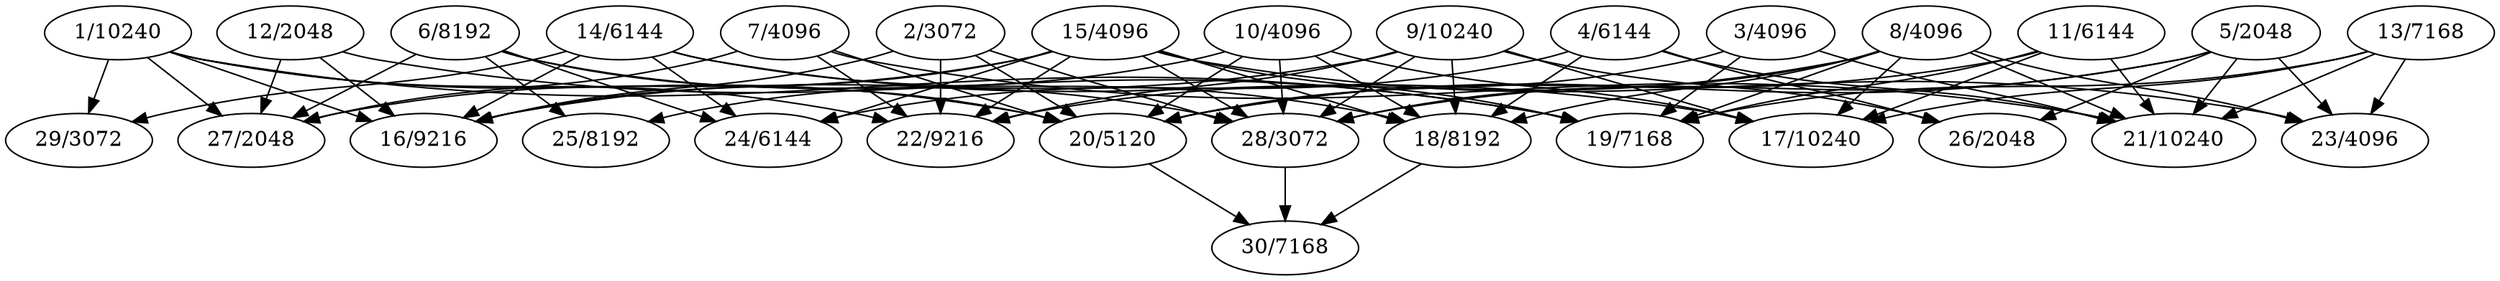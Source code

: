 digraph G {
  "1/10240" [size="1073741824000", alpha="0.10"]
  "1/10240" -> "16/9216" [size ="838860800"]
  "1/10240" -> "19/7168" [size ="838860800"]
  "1/10240" -> "20/5120" [size ="838860800"]
  "1/10240" -> "22/9216" [size ="838860800"]
  "1/10240" -> "27/2048" [size ="838860800"]
  "1/10240" -> "29/3072" [size ="838860800"]
  "2/3072" [size="1378391593", alpha="0.11"]
  "2/3072" -> "16/9216" [size ="75497472"]
  "2/3072" -> "20/5120" [size ="75497472"]
  "2/3072" -> "22/9216" [size ="75497472"]
  "2/3072" -> "28/3072" [size ="75497472"]
  "3/4096" [size="1250567182", alpha="0.04"]
  "3/4096" -> "19/7168" [size ="134217728"]
  "3/4096" -> "20/5120" [size ="134217728"]
  "3/4096" -> "21/10240" [size ="134217728"]
  "4/6144" [size="17449609671", alpha="0.06"]
  "4/6144" -> "18/8192" [size ="301989888"]
  "4/6144" -> "21/10240" [size ="301989888"]
  "4/6144" -> "24/6144" [size ="301989888"]
  "4/6144" -> "26/2048" [size ="301989888"]
  "5/2048" [size="1769101663", alpha="0.06"]
  "5/2048" -> "20/5120" [size ="33554432"]
  "5/2048" -> "21/10240" [size ="33554432"]
  "5/2048" -> "23/4096" [size ="33554432"]
  "5/2048" -> "26/2048" [size ="33554432"]
  "5/2048" -> "28/3072" [size ="33554432"]
  "6/8192" [size="803964135624", alpha="0.15"]
  "6/8192" -> "20/5120" [size ="536870912"]
  "6/8192" -> "24/6144" [size ="536870912"]
  "6/8192" -> "25/8192" [size ="536870912"]
  "6/8192" -> "27/2048" [size ="536870912"]
  "6/8192" -> "28/3072" [size ="536870912"]
  "7/4096" [size="146316188280", alpha="0.13"]
  "7/4096" -> "20/5120" [size ="134217728"]
  "7/4096" -> "21/10240" [size ="134217728"]
  "7/4096" -> "22/9216" [size ="134217728"]
  "7/4096" -> "27/2048" [size ="134217728"]
  "8/4096" [size="43573350180", alpha="0.03"]
  "8/4096" -> "17/10240" [size ="134217728"]
  "8/4096" -> "18/8192" [size ="134217728"]
  "8/4096" -> "19/7168" [size ="134217728"]
  "8/4096" -> "21/10240" [size ="134217728"]
  "8/4096" -> "22/9216" [size ="134217728"]
  "8/4096" -> "23/4096" [size ="134217728"]
  "8/4096" -> "28/3072" [size ="134217728"]
  "9/10240" [size="358020067745", alpha="0.02"]
  "9/10240" -> "16/9216" [size ="838860800"]
  "9/10240" -> "17/10240" [size ="838860800"]
  "9/10240" -> "18/8192" [size ="838860800"]
  "9/10240" -> "22/9216" [size ="838860800"]
  "9/10240" -> "26/2048" [size ="838860800"]
  "9/10240" -> "28/3072" [size ="838860800"]
  "10/4096" [size="68719476736", alpha="0.11"]
  "10/4096" -> "17/10240" [size ="134217728"]
  "10/4096" -> "18/8192" [size ="134217728"]
  "10/4096" -> "20/5120" [size ="134217728"]
  "10/4096" -> "25/8192" [size ="134217728"]
  "10/4096" -> "28/3072" [size ="134217728"]
  "11/6144" [size="231928233984", alpha="0.19"]
  "11/6144" -> "17/10240" [size ="301989888"]
  "11/6144" -> "19/7168" [size ="301989888"]
  "11/6144" -> "20/5120" [size ="301989888"]
  "11/6144" -> "21/10240" [size ="301989888"]
  "12/2048" [size="8589934592", alpha="0.02"]
  "12/2048" -> "16/9216" [size ="33554432"]
  "12/2048" -> "19/7168" [size ="33554432"]
  "12/2048" -> "27/2048" [size ="33554432"]
  "13/7168" [size="433471160368", alpha="0.07"]
  "13/7168" -> "17/10240" [size ="411041792"]
  "13/7168" -> "19/7168" [size ="411041792"]
  "13/7168" -> "21/10240" [size ="411041792"]
  "13/7168" -> "23/4096" [size ="411041792"]
  "14/6144" [size="337450032471", alpha="0.16"]
  "14/6144" -> "16/9216" [size ="301989888"]
  "14/6144" -> "17/10240" [size ="301989888"]
  "14/6144" -> "18/8192" [size ="301989888"]
  "14/6144" -> "24/6144" [size ="301989888"]
  "14/6144" -> "29/3072" [size ="301989888"]
  "15/4096" [size="156582714396", alpha="0.11"]
  "15/4096" -> "16/9216" [size ="134217728"]
  "15/4096" -> "18/8192" [size ="134217728"]
  "15/4096" -> "19/7168" [size ="134217728"]
  "15/4096" -> "22/9216" [size ="134217728"]
  "15/4096" -> "23/4096" [size ="134217728"]
  "15/4096" -> "24/6144" [size ="134217728"]
  "15/4096" -> "27/2048" [size ="134217728"]
  "15/4096" -> "28/3072" [size ="134217728"]
  "16/9216" [size="35703167235", alpha="0.14"]
  "17/10240" [size="1073741824000", alpha="0.05"]
  "18/8192" [size="452701164656", alpha="0.04"]
  "18/8192" -> "30/7168" [size ="536870912"]
  "19/7168" [size="368293445632", alpha="0.12"]
  "20/5120" [size="147761695903", alpha="0.02"]
  "20/5120" -> "30/7168" [size ="209715200"]
  "21/10240" [size="1073741824000", alpha="0.09"]
  "22/9216" [size="27001615675", alpha="0.02"]
  "23/4096" [size="68719476736", alpha="0.02"]
  "24/6144" [size="211647847191", alpha="0.08"]
  "25/8192" [size="23203362774", alpha="0.09"]
  "26/2048" [size="1220914228", alpha="0.13"]
  "27/2048" [size="1781654332", alpha="0.10"]
  "28/3072" [size="673076268", alpha="0.03"]
  "28/3072" -> "30/7168" [size ="75497472"]
  "29/3072" [size="28991029248", alpha="0.19"]
  "30/7168" [size="21837379865", alpha="0.19"]
}
